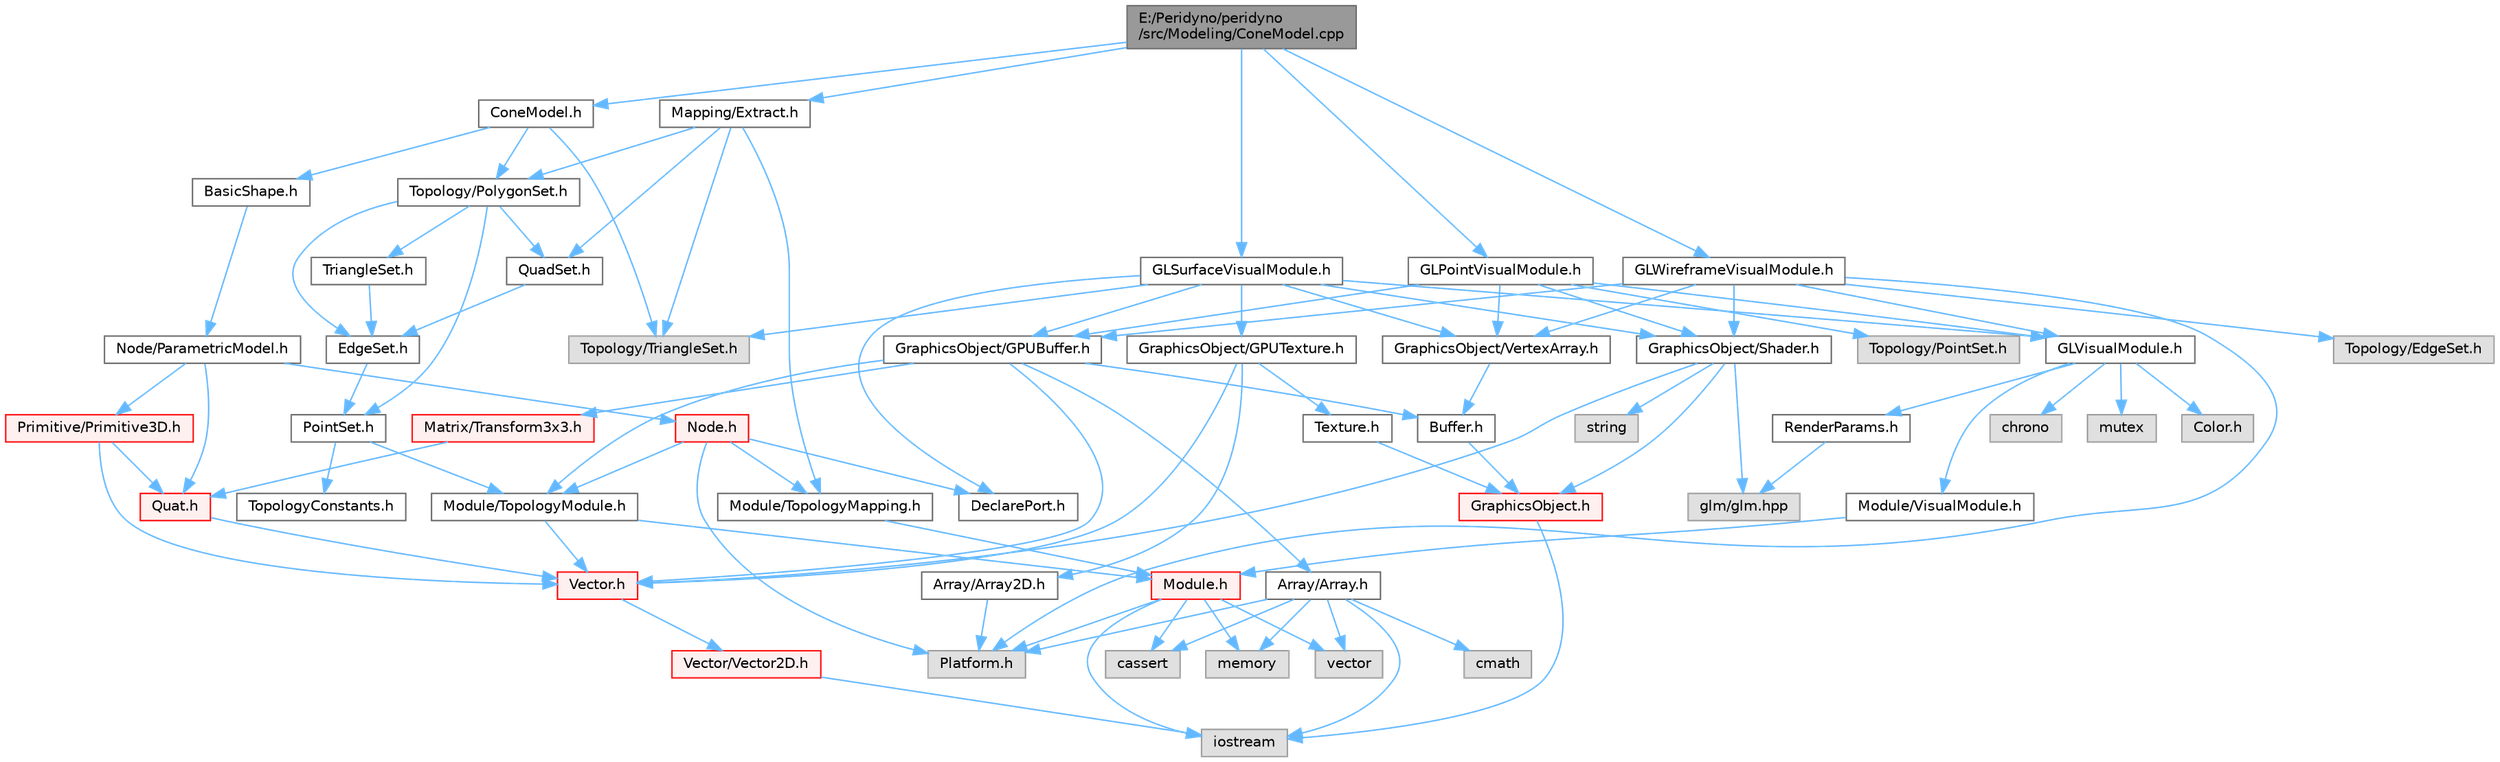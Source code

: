 digraph "E:/Peridyno/peridyno/src/Modeling/ConeModel.cpp"
{
 // LATEX_PDF_SIZE
  bgcolor="transparent";
  edge [fontname=Helvetica,fontsize=10,labelfontname=Helvetica,labelfontsize=10];
  node [fontname=Helvetica,fontsize=10,shape=box,height=0.2,width=0.4];
  Node1 [id="Node000001",label="E:/Peridyno/peridyno\l/src/Modeling/ConeModel.cpp",height=0.2,width=0.4,color="gray40", fillcolor="grey60", style="filled", fontcolor="black",tooltip=" "];
  Node1 -> Node2 [id="edge1_Node000001_Node000002",color="steelblue1",style="solid",tooltip=" "];
  Node2 [id="Node000002",label="ConeModel.h",height=0.2,width=0.4,color="grey40", fillcolor="white", style="filled",URL="$_cone_model_8h.html",tooltip=" "];
  Node2 -> Node3 [id="edge2_Node000002_Node000003",color="steelblue1",style="solid",tooltip=" "];
  Node3 [id="Node000003",label="BasicShape.h",height=0.2,width=0.4,color="grey40", fillcolor="white", style="filled",URL="$_basic_shape_8h.html",tooltip=" "];
  Node3 -> Node4 [id="edge3_Node000003_Node000004",color="steelblue1",style="solid",tooltip=" "];
  Node4 [id="Node000004",label="Node/ParametricModel.h",height=0.2,width=0.4,color="grey40", fillcolor="white", style="filled",URL="$_parametric_model_8h.html",tooltip=" "];
  Node4 -> Node5 [id="edge4_Node000004_Node000005",color="steelblue1",style="solid",tooltip=" "];
  Node5 [id="Node000005",label="Node.h",height=0.2,width=0.4,color="red", fillcolor="#FFF0F0", style="filled",URL="$_node_8h.html",tooltip=" "];
  Node5 -> Node9 [id="edge5_Node000005_Node000009",color="steelblue1",style="solid",tooltip=" "];
  Node9 [id="Node000009",label="Platform.h",height=0.2,width=0.4,color="grey60", fillcolor="#E0E0E0", style="filled",tooltip=" "];
  Node5 -> Node73 [id="edge6_Node000005_Node000073",color="steelblue1",style="solid",tooltip=" "];
  Node73 [id="Node000073",label="DeclarePort.h",height=0.2,width=0.4,color="grey40", fillcolor="white", style="filled",URL="$_declare_port_8h.html",tooltip=" "];
  Node5 -> Node75 [id="edge7_Node000005_Node000075",color="steelblue1",style="solid",tooltip=" "];
  Node75 [id="Node000075",label="Module/TopologyModule.h",height=0.2,width=0.4,color="grey40", fillcolor="white", style="filled",URL="$_topology_module_8h.html",tooltip=" "];
  Node75 -> Node33 [id="edge8_Node000075_Node000033",color="steelblue1",style="solid",tooltip=" "];
  Node33 [id="Node000033",label="Vector.h",height=0.2,width=0.4,color="red", fillcolor="#FFF0F0", style="filled",URL="$_vector_8h.html",tooltip=" "];
  Node33 -> Node34 [id="edge9_Node000033_Node000034",color="steelblue1",style="solid",tooltip=" "];
  Node34 [id="Node000034",label="Vector/Vector2D.h",height=0.2,width=0.4,color="red", fillcolor="#FFF0F0", style="filled",URL="$_vector2_d_8h.html",tooltip=" "];
  Node34 -> Node7 [id="edge10_Node000034_Node000007",color="steelblue1",style="solid",tooltip=" "];
  Node7 [id="Node000007",label="iostream",height=0.2,width=0.4,color="grey60", fillcolor="#E0E0E0", style="filled",tooltip=" "];
  Node75 -> Node76 [id="edge11_Node000075_Node000076",color="steelblue1",style="solid",tooltip=" "];
  Node76 [id="Node000076",label="Module.h",height=0.2,width=0.4,color="red", fillcolor="#FFF0F0", style="filled",URL="$_module_8h.html",tooltip=" "];
  Node76 -> Node9 [id="edge12_Node000076_Node000009",color="steelblue1",style="solid",tooltip=" "];
  Node76 -> Node24 [id="edge13_Node000076_Node000024",color="steelblue1",style="solid",tooltip=" "];
  Node24 [id="Node000024",label="memory",height=0.2,width=0.4,color="grey60", fillcolor="#E0E0E0", style="filled",tooltip=" "];
  Node76 -> Node23 [id="edge14_Node000076_Node000023",color="steelblue1",style="solid",tooltip=" "];
  Node23 [id="Node000023",label="vector",height=0.2,width=0.4,color="grey60", fillcolor="#E0E0E0", style="filled",tooltip=" "];
  Node76 -> Node22 [id="edge15_Node000076_Node000022",color="steelblue1",style="solid",tooltip=" "];
  Node22 [id="Node000022",label="cassert",height=0.2,width=0.4,color="grey60", fillcolor="#E0E0E0", style="filled",tooltip=" "];
  Node76 -> Node7 [id="edge16_Node000076_Node000007",color="steelblue1",style="solid",tooltip=" "];
  Node5 -> Node95 [id="edge17_Node000005_Node000095",color="steelblue1",style="solid",tooltip=" "];
  Node95 [id="Node000095",label="Module/TopologyMapping.h",height=0.2,width=0.4,color="grey40", fillcolor="white", style="filled",URL="$_topology_mapping_8h.html",tooltip=" "];
  Node95 -> Node76 [id="edge18_Node000095_Node000076",color="steelblue1",style="solid",tooltip=" "];
  Node4 -> Node64 [id="edge19_Node000004_Node000064",color="steelblue1",style="solid",tooltip=" "];
  Node64 [id="Node000064",label="Quat.h",height=0.2,width=0.4,color="red", fillcolor="#FFF0F0", style="filled",URL="$_quat_8h.html",tooltip="Implementation of quaternion."];
  Node64 -> Node33 [id="edge20_Node000064_Node000033",color="steelblue1",style="solid",tooltip=" "];
  Node4 -> Node99 [id="edge21_Node000004_Node000099",color="steelblue1",style="solid",tooltip=" "];
  Node99 [id="Node000099",label="Primitive/Primitive3D.h",height=0.2,width=0.4,color="red", fillcolor="#FFF0F0", style="filled",URL="$_primitive3_d_8h.html",tooltip=" "];
  Node99 -> Node33 [id="edge22_Node000099_Node000033",color="steelblue1",style="solid",tooltip=" "];
  Node99 -> Node64 [id="edge23_Node000099_Node000064",color="steelblue1",style="solid",tooltip=" "];
  Node2 -> Node103 [id="edge24_Node000002_Node000103",color="steelblue1",style="solid",tooltip=" "];
  Node103 [id="Node000103",label="Topology/TriangleSet.h",height=0.2,width=0.4,color="grey60", fillcolor="#E0E0E0", style="filled",tooltip=" "];
  Node2 -> Node104 [id="edge25_Node000002_Node000104",color="steelblue1",style="solid",tooltip=" "];
  Node104 [id="Node000104",label="Topology/PolygonSet.h",height=0.2,width=0.4,color="grey40", fillcolor="white", style="filled",URL="$_polygon_set_8h.html",tooltip=" "];
  Node104 -> Node105 [id="edge26_Node000104_Node000105",color="steelblue1",style="solid",tooltip=" "];
  Node105 [id="Node000105",label="PointSet.h",height=0.2,width=0.4,color="grey40", fillcolor="white", style="filled",URL="$_cuda_2_topology_2_point_set_8h.html",tooltip=" "];
  Node105 -> Node106 [id="edge27_Node000105_Node000106",color="steelblue1",style="solid",tooltip=" "];
  Node106 [id="Node000106",label="TopologyConstants.h",height=0.2,width=0.4,color="grey40", fillcolor="white", style="filled",URL="$_topology_constants_8h.html",tooltip=" "];
  Node105 -> Node75 [id="edge28_Node000105_Node000075",color="steelblue1",style="solid",tooltip=" "];
  Node104 -> Node107 [id="edge29_Node000104_Node000107",color="steelblue1",style="solid",tooltip=" "];
  Node107 [id="Node000107",label="EdgeSet.h",height=0.2,width=0.4,color="grey40", fillcolor="white", style="filled",URL="$_cuda_2_topology_2_edge_set_8h.html",tooltip=" "];
  Node107 -> Node105 [id="edge30_Node000107_Node000105",color="steelblue1",style="solid",tooltip=" "];
  Node104 -> Node108 [id="edge31_Node000104_Node000108",color="steelblue1",style="solid",tooltip=" "];
  Node108 [id="Node000108",label="TriangleSet.h",height=0.2,width=0.4,color="grey40", fillcolor="white", style="filled",URL="$_cuda_2_topology_2_triangle_set_8h.html",tooltip=" "];
  Node108 -> Node107 [id="edge32_Node000108_Node000107",color="steelblue1",style="solid",tooltip=" "];
  Node104 -> Node109 [id="edge33_Node000104_Node000109",color="steelblue1",style="solid",tooltip=" "];
  Node109 [id="Node000109",label="QuadSet.h",height=0.2,width=0.4,color="grey40", fillcolor="white", style="filled",URL="$_quad_set_8h.html",tooltip=" "];
  Node109 -> Node107 [id="edge34_Node000109_Node000107",color="steelblue1",style="solid",tooltip=" "];
  Node1 -> Node110 [id="edge35_Node000001_Node000110",color="steelblue1",style="solid",tooltip=" "];
  Node110 [id="Node000110",label="GLSurfaceVisualModule.h",height=0.2,width=0.4,color="grey40", fillcolor="white", style="filled",URL="$_g_l_surface_visual_module_8h.html",tooltip=" "];
  Node110 -> Node73 [id="edge36_Node000110_Node000073",color="steelblue1",style="solid",tooltip=" "];
  Node110 -> Node103 [id="edge37_Node000110_Node000103",color="steelblue1",style="solid",tooltip=" "];
  Node110 -> Node111 [id="edge38_Node000110_Node000111",color="steelblue1",style="solid",tooltip=" "];
  Node111 [id="Node000111",label="GLVisualModule.h",height=0.2,width=0.4,color="grey40", fillcolor="white", style="filled",URL="$_g_l_visual_module_8h.html",tooltip=" "];
  Node111 -> Node112 [id="edge39_Node000111_Node000112",color="steelblue1",style="solid",tooltip=" "];
  Node112 [id="Node000112",label="chrono",height=0.2,width=0.4,color="grey60", fillcolor="#E0E0E0", style="filled",tooltip=" "];
  Node111 -> Node78 [id="edge40_Node000111_Node000078",color="steelblue1",style="solid",tooltip=" "];
  Node78 [id="Node000078",label="mutex",height=0.2,width=0.4,color="grey60", fillcolor="#E0E0E0", style="filled",tooltip=" "];
  Node111 -> Node113 [id="edge41_Node000111_Node000113",color="steelblue1",style="solid",tooltip=" "];
  Node113 [id="Node000113",label="Module/VisualModule.h",height=0.2,width=0.4,color="grey40", fillcolor="white", style="filled",URL="$_visual_module_8h.html",tooltip=" "];
  Node113 -> Node76 [id="edge42_Node000113_Node000076",color="steelblue1",style="solid",tooltip=" "];
  Node111 -> Node114 [id="edge43_Node000111_Node000114",color="steelblue1",style="solid",tooltip=" "];
  Node114 [id="Node000114",label="Color.h",height=0.2,width=0.4,color="grey60", fillcolor="#E0E0E0", style="filled",tooltip=" "];
  Node111 -> Node115 [id="edge44_Node000111_Node000115",color="steelblue1",style="solid",tooltip=" "];
  Node115 [id="Node000115",label="RenderParams.h",height=0.2,width=0.4,color="grey40", fillcolor="white", style="filled",URL="$_render_params_8h.html",tooltip=" "];
  Node115 -> Node68 [id="edge45_Node000115_Node000068",color="steelblue1",style="solid",tooltip=" "];
  Node68 [id="Node000068",label="glm/glm.hpp",height=0.2,width=0.4,color="grey60", fillcolor="#E0E0E0", style="filled",tooltip=" "];
  Node110 -> Node116 [id="edge46_Node000110_Node000116",color="steelblue1",style="solid",tooltip=" "];
  Node116 [id="Node000116",label="GraphicsObject/GPUBuffer.h",height=0.2,width=0.4,color="grey40", fillcolor="white", style="filled",URL="$_g_p_u_buffer_8h.html",tooltip=" "];
  Node116 -> Node117 [id="edge47_Node000116_Node000117",color="steelblue1",style="solid",tooltip=" "];
  Node117 [id="Node000117",label="Buffer.h",height=0.2,width=0.4,color="grey40", fillcolor="white", style="filled",URL="$_buffer_8h.html",tooltip=" "];
  Node117 -> Node118 [id="edge48_Node000117_Node000118",color="steelblue1",style="solid",tooltip=" "];
  Node118 [id="Node000118",label="GraphicsObject.h",height=0.2,width=0.4,color="red", fillcolor="#FFF0F0", style="filled",URL="$_graphics_object_8h.html",tooltip=" "];
  Node118 -> Node7 [id="edge49_Node000118_Node000007",color="steelblue1",style="solid",tooltip=" "];
  Node116 -> Node21 [id="edge50_Node000116_Node000021",color="steelblue1",style="solid",tooltip=" "];
  Node21 [id="Node000021",label="Array/Array.h",height=0.2,width=0.4,color="grey40", fillcolor="white", style="filled",URL="$_array_8h.html",tooltip=" "];
  Node21 -> Node9 [id="edge51_Node000021_Node000009",color="steelblue1",style="solid",tooltip=" "];
  Node21 -> Node22 [id="edge52_Node000021_Node000022",color="steelblue1",style="solid",tooltip=" "];
  Node21 -> Node23 [id="edge53_Node000021_Node000023",color="steelblue1",style="solid",tooltip=" "];
  Node21 -> Node7 [id="edge54_Node000021_Node000007",color="steelblue1",style="solid",tooltip=" "];
  Node21 -> Node24 [id="edge55_Node000021_Node000024",color="steelblue1",style="solid",tooltip=" "];
  Node21 -> Node25 [id="edge56_Node000021_Node000025",color="steelblue1",style="solid",tooltip=" "];
  Node25 [id="Node000025",label="cmath",height=0.2,width=0.4,color="grey60", fillcolor="#E0E0E0", style="filled",tooltip=" "];
  Node116 -> Node33 [id="edge57_Node000116_Node000033",color="steelblue1",style="solid",tooltip=" "];
  Node116 -> Node63 [id="edge58_Node000116_Node000063",color="steelblue1",style="solid",tooltip=" "];
  Node63 [id="Node000063",label="Matrix/Transform3x3.h",height=0.2,width=0.4,color="red", fillcolor="#FFF0F0", style="filled",URL="$_transform3x3_8h.html",tooltip=" "];
  Node63 -> Node64 [id="edge59_Node000063_Node000064",color="steelblue1",style="solid",tooltip=" "];
  Node116 -> Node75 [id="edge60_Node000116_Node000075",color="steelblue1",style="solid",tooltip=" "];
  Node110 -> Node119 [id="edge61_Node000110_Node000119",color="steelblue1",style="solid",tooltip=" "];
  Node119 [id="Node000119",label="GraphicsObject/GPUTexture.h",height=0.2,width=0.4,color="grey40", fillcolor="white", style="filled",URL="$_g_p_u_texture_8h.html",tooltip=" "];
  Node119 -> Node120 [id="edge62_Node000119_Node000120",color="steelblue1",style="solid",tooltip=" "];
  Node120 [id="Node000120",label="Texture.h",height=0.2,width=0.4,color="grey40", fillcolor="white", style="filled",URL="$_texture_8h.html",tooltip=" "];
  Node120 -> Node118 [id="edge63_Node000120_Node000118",color="steelblue1",style="solid",tooltip=" "];
  Node119 -> Node33 [id="edge64_Node000119_Node000033",color="steelblue1",style="solid",tooltip=" "];
  Node119 -> Node26 [id="edge65_Node000119_Node000026",color="steelblue1",style="solid",tooltip=" "];
  Node26 [id="Node000026",label="Array/Array2D.h",height=0.2,width=0.4,color="grey40", fillcolor="white", style="filled",URL="$_array2_d_8h.html",tooltip=" "];
  Node26 -> Node9 [id="edge66_Node000026_Node000009",color="steelblue1",style="solid",tooltip=" "];
  Node110 -> Node121 [id="edge67_Node000110_Node000121",color="steelblue1",style="solid",tooltip=" "];
  Node121 [id="Node000121",label="GraphicsObject/VertexArray.h",height=0.2,width=0.4,color="grey40", fillcolor="white", style="filled",URL="$_vertex_array_8h.html",tooltip=" "];
  Node121 -> Node117 [id="edge68_Node000121_Node000117",color="steelblue1",style="solid",tooltip=" "];
  Node110 -> Node122 [id="edge69_Node000110_Node000122",color="steelblue1",style="solid",tooltip=" "];
  Node122 [id="Node000122",label="GraphicsObject/Shader.h",height=0.2,width=0.4,color="grey40", fillcolor="white", style="filled",URL="$_shader_8h.html",tooltip=" "];
  Node122 -> Node118 [id="edge70_Node000122_Node000118",color="steelblue1",style="solid",tooltip=" "];
  Node122 -> Node12 [id="edge71_Node000122_Node000012",color="steelblue1",style="solid",tooltip=" "];
  Node12 [id="Node000012",label="string",height=0.2,width=0.4,color="grey60", fillcolor="#E0E0E0", style="filled",tooltip=" "];
  Node122 -> Node33 [id="edge72_Node000122_Node000033",color="steelblue1",style="solid",tooltip=" "];
  Node122 -> Node68 [id="edge73_Node000122_Node000068",color="steelblue1",style="solid",tooltip=" "];
  Node1 -> Node123 [id="edge74_Node000001_Node000123",color="steelblue1",style="solid",tooltip=" "];
  Node123 [id="Node000123",label="GLWireframeVisualModule.h",height=0.2,width=0.4,color="grey40", fillcolor="white", style="filled",URL="$_g_l_wireframe_visual_module_8h.html",tooltip=" "];
  Node123 -> Node9 [id="edge75_Node000123_Node000009",color="steelblue1",style="solid",tooltip=" "];
  Node123 -> Node124 [id="edge76_Node000123_Node000124",color="steelblue1",style="solid",tooltip=" "];
  Node124 [id="Node000124",label="Topology/EdgeSet.h",height=0.2,width=0.4,color="grey60", fillcolor="#E0E0E0", style="filled",tooltip=" "];
  Node123 -> Node111 [id="edge77_Node000123_Node000111",color="steelblue1",style="solid",tooltip=" "];
  Node123 -> Node116 [id="edge78_Node000123_Node000116",color="steelblue1",style="solid",tooltip=" "];
  Node123 -> Node121 [id="edge79_Node000123_Node000121",color="steelblue1",style="solid",tooltip=" "];
  Node123 -> Node122 [id="edge80_Node000123_Node000122",color="steelblue1",style="solid",tooltip=" "];
  Node1 -> Node125 [id="edge81_Node000001_Node000125",color="steelblue1",style="solid",tooltip=" "];
  Node125 [id="Node000125",label="GLPointVisualModule.h",height=0.2,width=0.4,color="grey40", fillcolor="white", style="filled",URL="$_g_l_point_visual_module_8h.html",tooltip=" "];
  Node125 -> Node126 [id="edge82_Node000125_Node000126",color="steelblue1",style="solid",tooltip=" "];
  Node126 [id="Node000126",label="Topology/PointSet.h",height=0.2,width=0.4,color="grey60", fillcolor="#E0E0E0", style="filled",tooltip=" "];
  Node125 -> Node111 [id="edge83_Node000125_Node000111",color="steelblue1",style="solid",tooltip=" "];
  Node125 -> Node116 [id="edge84_Node000125_Node000116",color="steelblue1",style="solid",tooltip=" "];
  Node125 -> Node121 [id="edge85_Node000125_Node000121",color="steelblue1",style="solid",tooltip=" "];
  Node125 -> Node122 [id="edge86_Node000125_Node000122",color="steelblue1",style="solid",tooltip=" "];
  Node1 -> Node127 [id="edge87_Node000001_Node000127",color="steelblue1",style="solid",tooltip=" "];
  Node127 [id="Node000127",label="Mapping/Extract.h",height=0.2,width=0.4,color="grey40", fillcolor="white", style="filled",URL="$_extract_8h.html",tooltip=" "];
  Node127 -> Node95 [id="edge88_Node000127_Node000095",color="steelblue1",style="solid",tooltip=" "];
  Node127 -> Node103 [id="edge89_Node000127_Node000103",color="steelblue1",style="solid",tooltip=" "];
  Node127 -> Node109 [id="edge90_Node000127_Node000109",color="steelblue1",style="solid",tooltip=" "];
  Node127 -> Node104 [id="edge91_Node000127_Node000104",color="steelblue1",style="solid",tooltip=" "];
}

